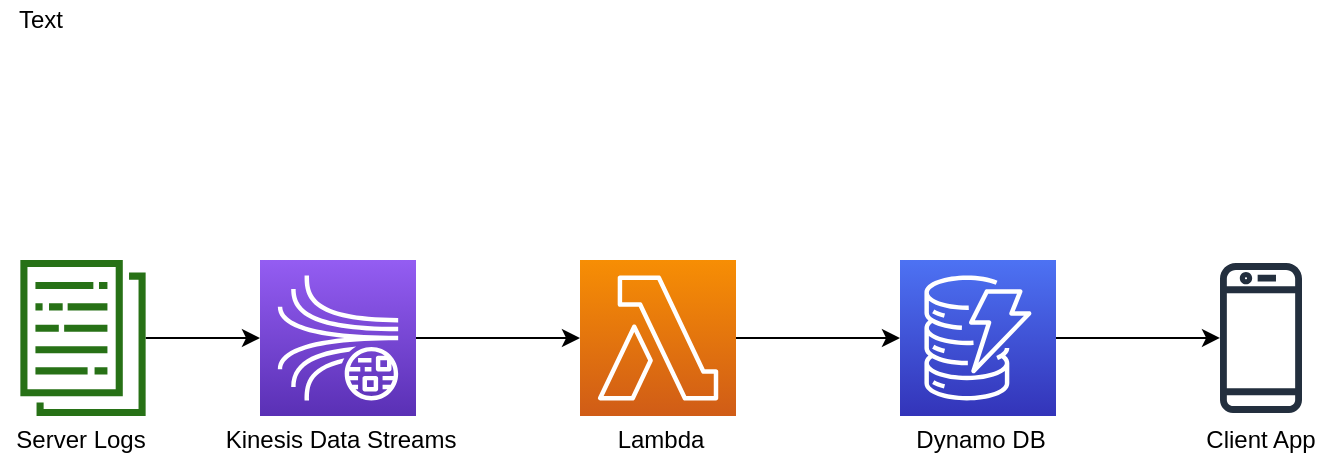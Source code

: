 <mxfile version="13.9.9" type="github"><diagram id="ujBEanpJDCyZHH2q8GaS" name="Page-1"><mxGraphModel dx="782" dy="469" grid="1" gridSize="10" guides="1" tooltips="1" connect="1" arrows="1" fold="1" page="1" pageScale="1" pageWidth="850" pageHeight="1100" math="0" shadow="0"><root><mxCell id="0"/><mxCell id="1" parent="0"/><mxCell id="W3gO9TM0dBJlTScrmPUd-7" value="" style="edgeStyle=orthogonalEdgeStyle;rounded=0;orthogonalLoop=1;jettySize=auto;html=1;" edge="1" parent="1" source="W3gO9TM0dBJlTScrmPUd-1" target="W3gO9TM0dBJlTScrmPUd-2"><mxGeometry relative="1" as="geometry"/></mxCell><object label="" Server_logs="Server Logs" id="W3gO9TM0dBJlTScrmPUd-1"><mxCell style="outlineConnect=0;fontColor=#232F3E;gradientColor=none;fillColor=#277116;strokeColor=none;dashed=0;verticalLabelPosition=bottom;verticalAlign=top;align=center;html=1;fontSize=12;fontStyle=0;aspect=fixed;pointerEvents=1;shape=mxgraph.aws4.data_set;" vertex="1" parent="1"><mxGeometry x="40" y="280" width="63" height="78" as="geometry"/></mxCell></object><mxCell id="W3gO9TM0dBJlTScrmPUd-8" value="" style="edgeStyle=orthogonalEdgeStyle;rounded=0;orthogonalLoop=1;jettySize=auto;html=1;" edge="1" parent="1" source="W3gO9TM0dBJlTScrmPUd-2" target="W3gO9TM0dBJlTScrmPUd-3"><mxGeometry relative="1" as="geometry"/></mxCell><mxCell id="W3gO9TM0dBJlTScrmPUd-2" value="" style="outlineConnect=0;fontColor=#232F3E;gradientColor=#945DF2;gradientDirection=north;fillColor=#5A30B5;strokeColor=#ffffff;dashed=0;verticalLabelPosition=bottom;verticalAlign=top;align=center;html=1;fontSize=12;fontStyle=0;aspect=fixed;shape=mxgraph.aws4.resourceIcon;resIcon=mxgraph.aws4.kinesis_data_streams;" vertex="1" parent="1"><mxGeometry x="160" y="280" width="78" height="78" as="geometry"/></mxCell><mxCell id="W3gO9TM0dBJlTScrmPUd-9" value="" style="edgeStyle=orthogonalEdgeStyle;rounded=0;orthogonalLoop=1;jettySize=auto;html=1;" edge="1" parent="1" source="W3gO9TM0dBJlTScrmPUd-3" target="W3gO9TM0dBJlTScrmPUd-4"><mxGeometry relative="1" as="geometry"/></mxCell><mxCell id="W3gO9TM0dBJlTScrmPUd-3" value="" style="outlineConnect=0;fontColor=#232F3E;gradientColor=#F78E04;gradientDirection=north;fillColor=#D05C17;strokeColor=#ffffff;dashed=0;verticalLabelPosition=bottom;verticalAlign=top;align=center;html=1;fontSize=12;fontStyle=0;aspect=fixed;shape=mxgraph.aws4.resourceIcon;resIcon=mxgraph.aws4.lambda;" vertex="1" parent="1"><mxGeometry x="320" y="280" width="78" height="78" as="geometry"/></mxCell><mxCell id="W3gO9TM0dBJlTScrmPUd-10" value="" style="edgeStyle=orthogonalEdgeStyle;rounded=0;orthogonalLoop=1;jettySize=auto;html=1;" edge="1" parent="1" source="W3gO9TM0dBJlTScrmPUd-4" target="W3gO9TM0dBJlTScrmPUd-6"><mxGeometry relative="1" as="geometry"/></mxCell><mxCell id="W3gO9TM0dBJlTScrmPUd-4" value="" style="outlineConnect=0;fontColor=#232F3E;gradientColor=#4D72F3;gradientDirection=north;fillColor=#3334B9;strokeColor=#ffffff;dashed=0;verticalLabelPosition=bottom;verticalAlign=top;align=center;html=1;fontSize=12;fontStyle=0;aspect=fixed;shape=mxgraph.aws4.resourceIcon;resIcon=mxgraph.aws4.dynamodb;" vertex="1" parent="1"><mxGeometry x="480" y="280" width="78" height="78" as="geometry"/></mxCell><mxCell id="W3gO9TM0dBJlTScrmPUd-6" value="" style="outlineConnect=0;fontColor=#232F3E;gradientColor=none;fillColor=#232F3E;strokeColor=none;dashed=0;verticalLabelPosition=bottom;verticalAlign=top;align=center;html=1;fontSize=12;fontStyle=0;aspect=fixed;pointerEvents=1;shape=mxgraph.aws4.mobile_client;" vertex="1" parent="1"><mxGeometry x="640" y="280" width="41" height="78" as="geometry"/></mxCell><mxCell id="W3gO9TM0dBJlTScrmPUd-11" value="Server Logs" style="text;html=1;align=center;verticalAlign=middle;resizable=0;points=[];autosize=1;" vertex="1" parent="1"><mxGeometry x="30" y="360" width="80" height="20" as="geometry"/></mxCell><mxCell id="W3gO9TM0dBJlTScrmPUd-12" value="Kinesis Data Streams" style="text;html=1;align=center;verticalAlign=middle;resizable=0;points=[];autosize=1;" vertex="1" parent="1"><mxGeometry x="135" y="360" width="130" height="20" as="geometry"/></mxCell><mxCell id="W3gO9TM0dBJlTScrmPUd-13" value="Lambda" style="text;html=1;align=center;verticalAlign=middle;resizable=0;points=[];autosize=1;" vertex="1" parent="1"><mxGeometry x="330" y="360" width="60" height="20" as="geometry"/></mxCell><mxCell id="W3gO9TM0dBJlTScrmPUd-14" value="Dynamo DB" style="text;html=1;align=center;verticalAlign=middle;resizable=0;points=[];autosize=1;" vertex="1" parent="1"><mxGeometry x="480" y="360" width="80" height="20" as="geometry"/></mxCell><mxCell id="W3gO9TM0dBJlTScrmPUd-15" value="Client App" style="text;html=1;align=center;verticalAlign=middle;resizable=0;points=[];autosize=1;" vertex="1" parent="1"><mxGeometry x="625" y="360" width="70" height="20" as="geometry"/></mxCell><mxCell id="W3gO9TM0dBJlTScrmPUd-16" value="Text" style="text;html=1;align=center;verticalAlign=middle;resizable=0;points=[];autosize=1;" vertex="1" parent="1"><mxGeometry x="30" y="150" width="40" height="20" as="geometry"/></mxCell></root></mxGraphModel></diagram></mxfile>